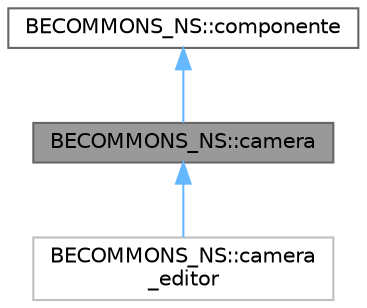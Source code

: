 digraph "BECOMMONS_NS::camera"
{
 // LATEX_PDF_SIZE
  bgcolor="transparent";
  edge [fontname=Helvetica,fontsize=10,labelfontname=Helvetica,labelfontsize=10];
  node [fontname=Helvetica,fontsize=10,shape=box,height=0.2,width=0.4];
  Node1 [id="Node000001",label="BECOMMONS_NS::camera",height=0.2,width=0.4,color="gray40", fillcolor="grey60", style="filled", fontcolor="black",tooltip="componente que facilita a manipuacao da matriz de visualizacao e projeco"];
  Node2 -> Node1 [id="edge1_Node000001_Node000002",dir="back",color="steelblue1",style="solid",tooltip=" "];
  Node2 [id="Node000002",label="BECOMMONS_NS::componente",height=0.2,width=0.4,color="gray40", fillcolor="white", style="filled",URL="$structBECOMMONS__NS_1_1componente.html",tooltip="base para as funcionalidades da engine"];
  Node1 -> Node3 [id="edge2_Node000001_Node000003",dir="back",color="steelblue1",style="solid",tooltip=" "];
  Node3 [id="Node000003",label="BECOMMONS_NS::camera\l_editor",height=0.2,width=0.4,color="grey75", fillcolor="white", style="filled",URL="$structBECOMMONS__NS_1_1camera__editor.html",tooltip=" "];
}
